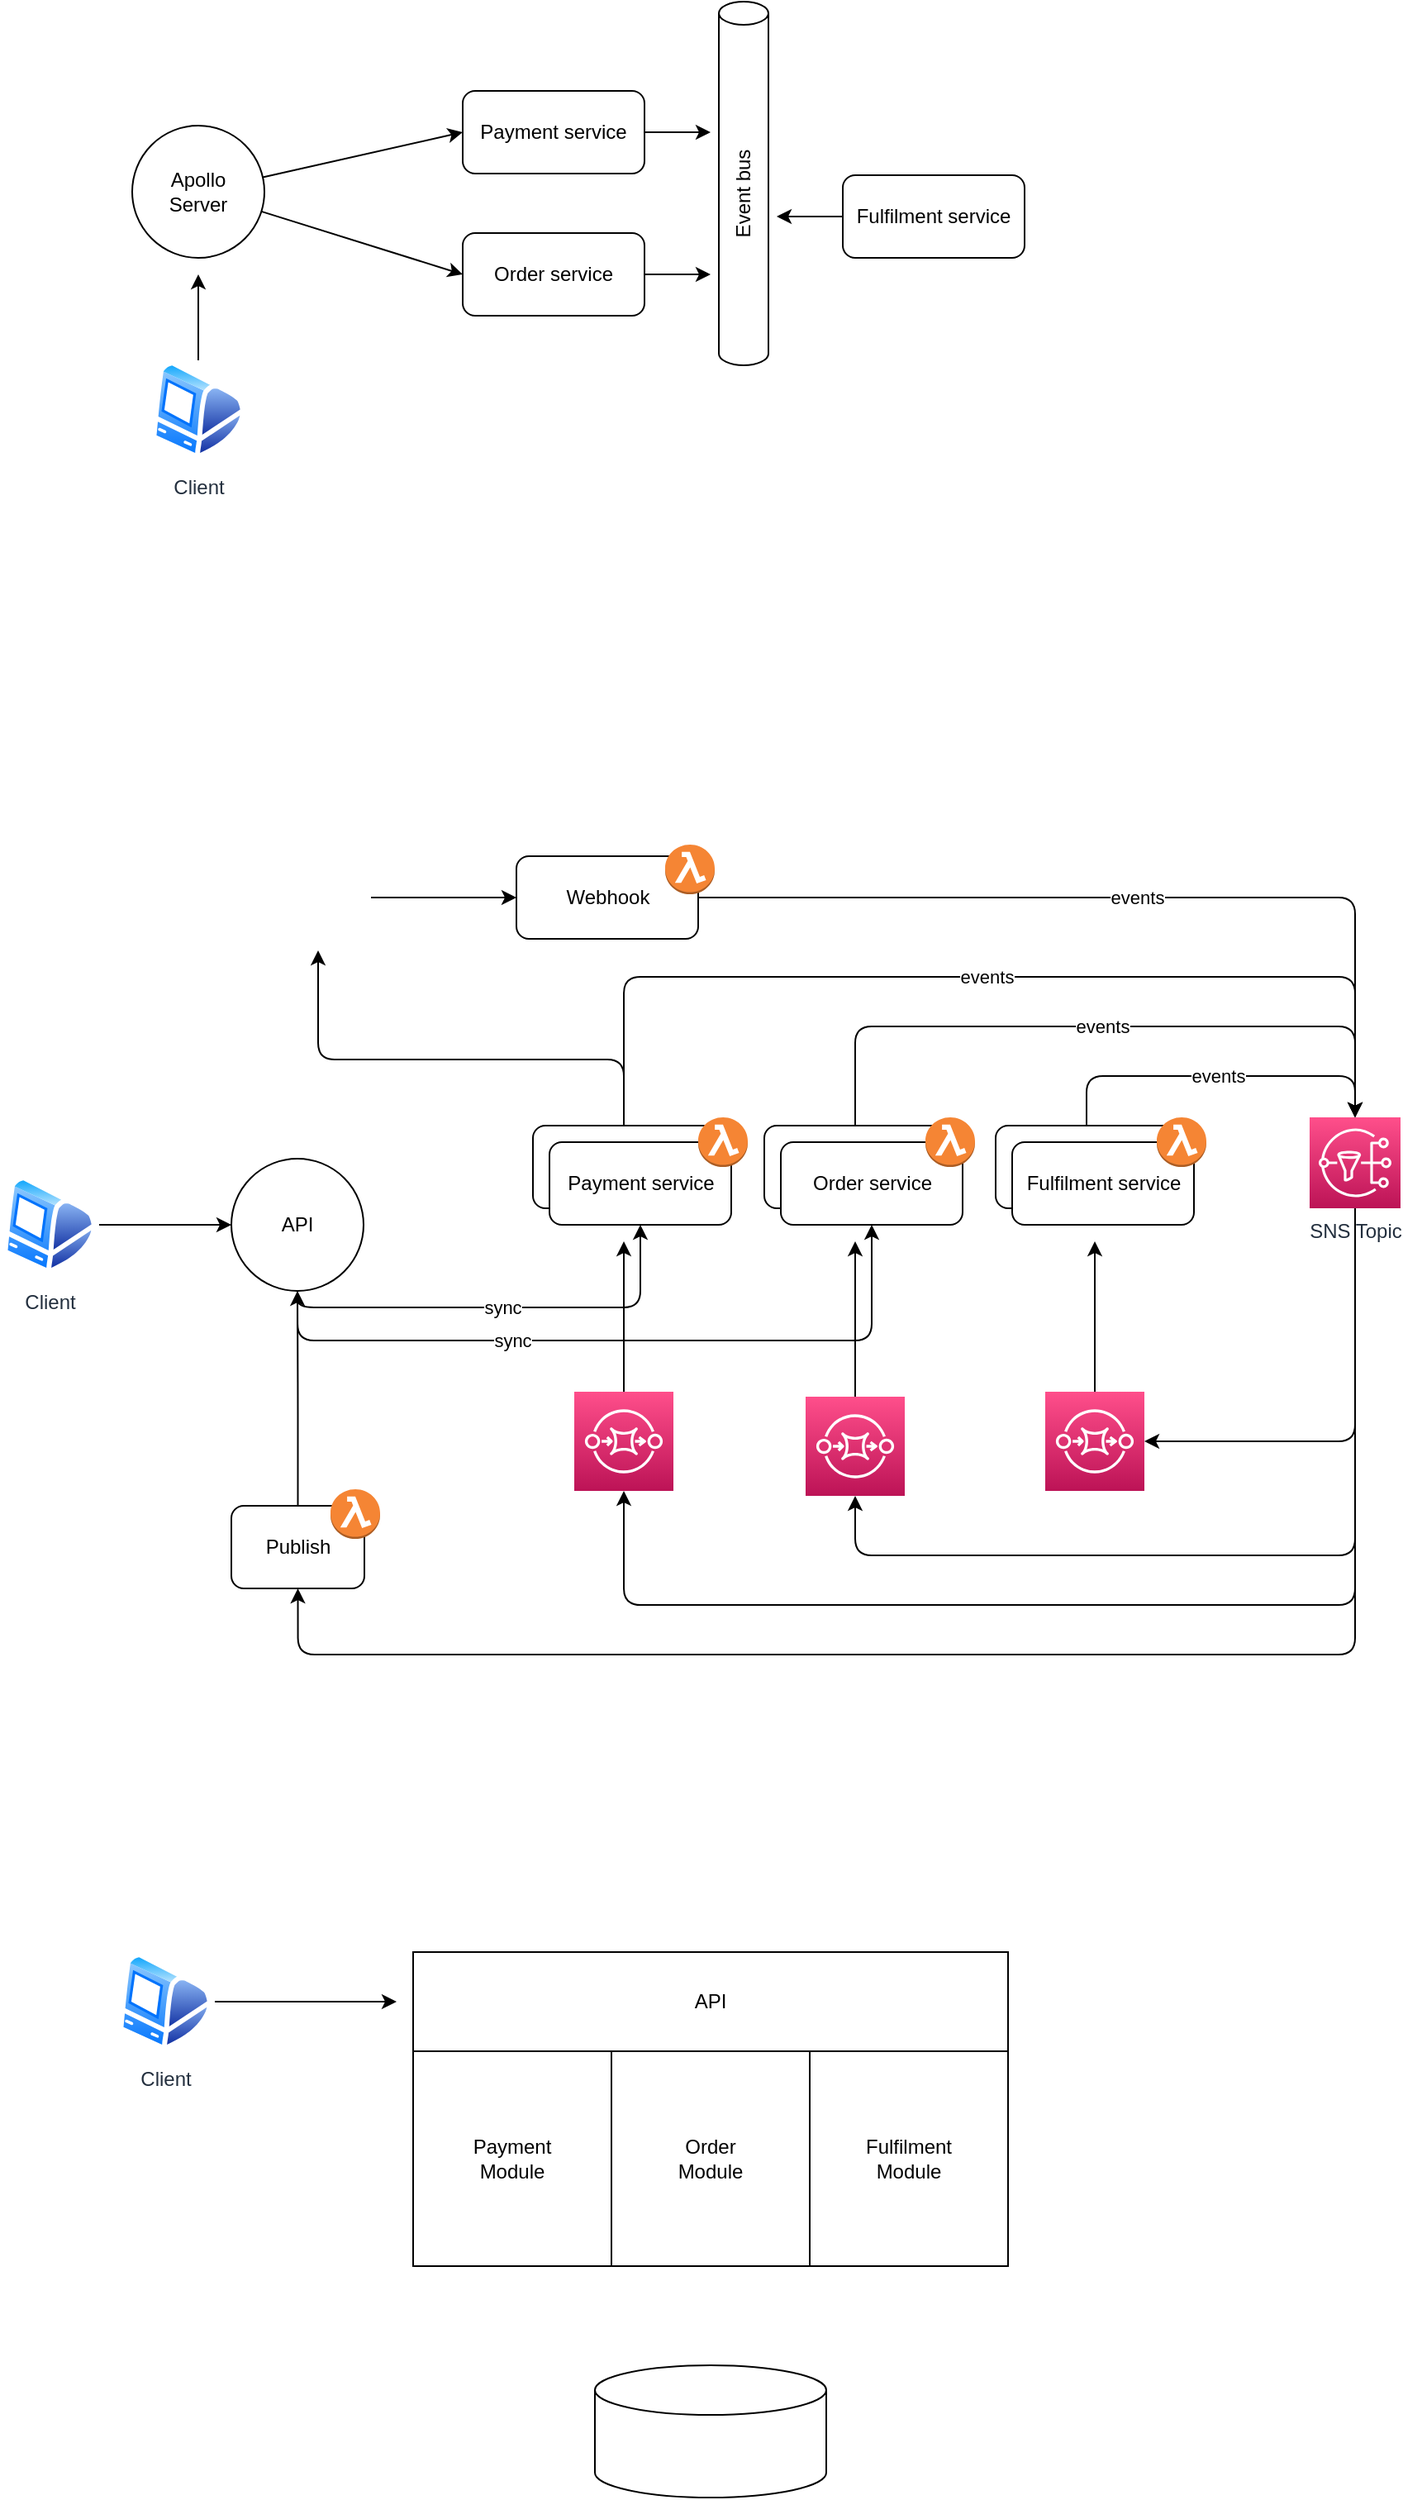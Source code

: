 <mxfile>
    <diagram id="3ciIGtcFt_t5HZg3-FSJ" name="architecture">
        <mxGraphModel dx="1005" dy="1136" grid="1" gridSize="10" guides="1" tooltips="1" connect="1" arrows="1" fold="1" page="1" pageScale="1" pageWidth="2336" pageHeight="1654" math="0" shadow="0">
            <root>
                <mxCell id="0"/>
                <mxCell id="1" parent="0"/>
                <mxCell id="16" style="edgeStyle=none;html=1;entryX=0;entryY=0.5;entryDx=0;entryDy=0;" parent="1" source="2" target="7" edge="1">
                    <mxGeometry relative="1" as="geometry"/>
                </mxCell>
                <mxCell id="17" style="edgeStyle=none;html=1;entryX=0;entryY=0.5;entryDx=0;entryDy=0;" parent="1" source="2" target="9" edge="1">
                    <mxGeometry relative="1" as="geometry"/>
                </mxCell>
                <mxCell id="2" value="Apollo&lt;br&gt;Server" style="ellipse;whiteSpace=wrap;html=1;aspect=fixed;" parent="1" vertex="1">
                    <mxGeometry x="180" y="125" width="80" height="80" as="geometry"/>
                </mxCell>
                <mxCell id="10" style="edgeStyle=none;html=1;" parent="1" source="4" edge="1">
                    <mxGeometry relative="1" as="geometry">
                        <mxPoint x="220" y="215" as="targetPoint"/>
                    </mxGeometry>
                </mxCell>
                <mxCell id="4" value="Client" style="aspect=fixed;perimeter=ellipsePerimeter;html=1;align=center;shadow=0;dashed=0;spacingTop=3;image;image=img/lib/active_directory/mac_client.svg;fontFamily=Helvetica;fontSize=12;fontColor=#232F3E;strokeColor=#232F3E;fillColor=#ffffff;sketch=0;" parent="1" vertex="1">
                    <mxGeometry x="190" y="267" width="60" height="60" as="geometry"/>
                </mxCell>
                <mxCell id="6" value="Event bus" style="shape=cylinder3;whiteSpace=wrap;html=1;boundedLbl=1;backgroundOutline=1;size=7;rotation=0;horizontal=0;" parent="1" vertex="1">
                    <mxGeometry x="535" y="50" width="30" height="220" as="geometry"/>
                </mxCell>
                <mxCell id="15" style="edgeStyle=none;html=1;" parent="1" source="7" edge="1">
                    <mxGeometry relative="1" as="geometry">
                        <mxPoint x="530" y="129" as="targetPoint"/>
                    </mxGeometry>
                </mxCell>
                <mxCell id="7" value="Payment service" style="rounded=1;whiteSpace=wrap;html=1;" parent="1" vertex="1">
                    <mxGeometry x="380" y="104" width="110" height="50" as="geometry"/>
                </mxCell>
                <mxCell id="14" style="edgeStyle=none;html=1;" parent="1" source="8" edge="1">
                    <mxGeometry relative="1" as="geometry">
                        <mxPoint x="570" y="180" as="targetPoint"/>
                    </mxGeometry>
                </mxCell>
                <mxCell id="8" value="Fulfilment service" style="rounded=1;whiteSpace=wrap;html=1;" parent="1" vertex="1">
                    <mxGeometry x="610" y="155" width="110" height="50" as="geometry"/>
                </mxCell>
                <mxCell id="12" style="edgeStyle=none;html=1;" parent="1" source="9" edge="1">
                    <mxGeometry relative="1" as="geometry">
                        <mxPoint x="530" y="215" as="targetPoint"/>
                    </mxGeometry>
                </mxCell>
                <mxCell id="9" value="Order service" style="rounded=1;whiteSpace=wrap;html=1;" parent="1" vertex="1">
                    <mxGeometry x="380" y="190" width="110" height="50" as="geometry"/>
                </mxCell>
                <mxCell id="77" value="sync" style="edgeStyle=orthogonalEdgeStyle;html=1;entryX=0.5;entryY=1;entryDx=0;entryDy=0;" edge="1" parent="1" source="20" target="49">
                    <mxGeometry relative="1" as="geometry">
                        <Array as="points">
                            <mxPoint x="280" y="840"/>
                            <mxPoint x="488" y="840"/>
                        </Array>
                    </mxGeometry>
                </mxCell>
                <mxCell id="78" value="sync" style="edgeStyle=orthogonalEdgeStyle;html=1;entryX=0.5;entryY=1;entryDx=0;entryDy=0;" edge="1" parent="1" source="20" target="51">
                    <mxGeometry x="-0.285" relative="1" as="geometry">
                        <Array as="points">
                            <mxPoint x="280" y="860"/>
                            <mxPoint x="628" y="860"/>
                        </Array>
                        <mxPoint as="offset"/>
                    </mxGeometry>
                </mxCell>
                <mxCell id="20" value="API" style="ellipse;whiteSpace=wrap;html=1;aspect=fixed;" parent="1" vertex="1">
                    <mxGeometry x="240" y="750" width="80" height="80" as="geometry"/>
                </mxCell>
                <mxCell id="70" style="edgeStyle=none;html=1;" edge="1" parent="1" source="22">
                    <mxGeometry relative="1" as="geometry">
                        <mxPoint x="240" y="790" as="targetPoint"/>
                    </mxGeometry>
                </mxCell>
                <mxCell id="22" value="Client" style="aspect=fixed;perimeter=ellipsePerimeter;html=1;align=center;shadow=0;dashed=0;spacingTop=3;image;image=img/lib/active_directory/mac_client.svg;fontFamily=Helvetica;fontSize=12;fontColor=#232F3E;strokeColor=#232F3E;fillColor=#ffffff;sketch=0;" parent="1" vertex="1">
                    <mxGeometry x="100" y="760" width="60" height="60" as="geometry"/>
                </mxCell>
                <mxCell id="35" value="events" style="edgeStyle=orthogonalEdgeStyle;html=1;entryX=0.5;entryY=0;entryDx=0;entryDy=0;entryPerimeter=0;startArrow=none;startFill=0;endArrow=classic;endFill=1;" parent="1" source="25" target="30" edge="1">
                    <mxGeometry relative="1" as="geometry">
                        <Array as="points">
                            <mxPoint x="477.5" y="640"/>
                            <mxPoint x="920.5" y="640"/>
                        </Array>
                    </mxGeometry>
                </mxCell>
                <mxCell id="48" style="edgeStyle=orthogonalEdgeStyle;html=1;startArrow=none;startFill=0;endArrow=classic;endFill=1;" parent="1" source="25" target="44" edge="1">
                    <mxGeometry relative="1" as="geometry">
                        <Array as="points">
                            <mxPoint x="477.5" y="690"/>
                            <mxPoint x="292.5" y="690"/>
                        </Array>
                    </mxGeometry>
                </mxCell>
                <mxCell id="25" value="Payment service" style="rounded=1;whiteSpace=wrap;html=1;" parent="1" vertex="1">
                    <mxGeometry x="422.5" y="730" width="110" height="50" as="geometry"/>
                </mxCell>
                <mxCell id="37" value="events" style="edgeStyle=orthogonalEdgeStyle;html=1;entryX=0.5;entryY=0;entryDx=0;entryDy=0;entryPerimeter=0;startArrow=none;startFill=0;endArrow=classic;endFill=1;" parent="1" source="27" target="30" edge="1">
                    <mxGeometry relative="1" as="geometry">
                        <Array as="points">
                            <mxPoint x="757.5" y="700"/>
                            <mxPoint x="920.5" y="700"/>
                        </Array>
                    </mxGeometry>
                </mxCell>
                <mxCell id="27" value="Fulfilment service" style="rounded=1;whiteSpace=wrap;html=1;" parent="1" vertex="1">
                    <mxGeometry x="702.5" y="730" width="110" height="50" as="geometry"/>
                </mxCell>
                <mxCell id="36" value="events" style="edgeStyle=orthogonalEdgeStyle;html=1;entryX=0.5;entryY=0;entryDx=0;entryDy=0;entryPerimeter=0;startArrow=none;startFill=0;endArrow=classic;endFill=1;" parent="1" source="29" target="30" edge="1">
                    <mxGeometry relative="1" as="geometry">
                        <Array as="points">
                            <mxPoint x="617.5" y="670"/>
                            <mxPoint x="920.5" y="670"/>
                        </Array>
                    </mxGeometry>
                </mxCell>
                <mxCell id="29" value="Order service" style="rounded=1;whiteSpace=wrap;html=1;" parent="1" vertex="1">
                    <mxGeometry x="562.5" y="730" width="110" height="50" as="geometry"/>
                </mxCell>
                <mxCell id="53" style="edgeStyle=orthogonalEdgeStyle;html=1;entryX=1;entryY=0.5;entryDx=0;entryDy=0;entryPerimeter=0;" parent="1" source="30" target="33" edge="1">
                    <mxGeometry relative="1" as="geometry">
                        <Array as="points">
                            <mxPoint x="920.5" y="921"/>
                        </Array>
                    </mxGeometry>
                </mxCell>
                <mxCell id="54" style="edgeStyle=orthogonalEdgeStyle;html=1;entryX=0.5;entryY=1;entryDx=0;entryDy=0;entryPerimeter=0;" parent="1" source="30" target="31" edge="1">
                    <mxGeometry relative="1" as="geometry">
                        <Array as="points">
                            <mxPoint x="920.5" y="990"/>
                            <mxPoint x="617.5" y="990"/>
                        </Array>
                    </mxGeometry>
                </mxCell>
                <mxCell id="58" style="edgeStyle=orthogonalEdgeStyle;html=1;entryX=0.5;entryY=1;entryDx=0;entryDy=0;entryPerimeter=0;" parent="1" source="30" target="32" edge="1">
                    <mxGeometry relative="1" as="geometry">
                        <Array as="points">
                            <mxPoint x="920.5" y="1020"/>
                            <mxPoint x="477.5" y="1020"/>
                        </Array>
                    </mxGeometry>
                </mxCell>
                <mxCell id="74" style="edgeStyle=orthogonalEdgeStyle;html=1;entryX=0.5;entryY=1;entryDx=0;entryDy=0;" edge="1" parent="1" source="30" target="73">
                    <mxGeometry relative="1" as="geometry">
                        <Array as="points">
                            <mxPoint x="920" y="1050"/>
                            <mxPoint x="280" y="1050"/>
                        </Array>
                    </mxGeometry>
                </mxCell>
                <mxCell id="30" value="SNS Topic" style="sketch=0;points=[[0,0,0],[0.25,0,0],[0.5,0,0],[0.75,0,0],[1,0,0],[0,1,0],[0.25,1,0],[0.5,1,0],[0.75,1,0],[1,1,0],[0,0.25,0],[0,0.5,0],[0,0.75,0],[1,0.25,0],[1,0.5,0],[1,0.75,0]];outlineConnect=0;fontColor=#232F3E;gradientColor=#FF4F8B;gradientDirection=north;fillColor=#BC1356;strokeColor=#ffffff;dashed=0;verticalLabelPosition=bottom;verticalAlign=top;align=center;html=1;fontSize=12;fontStyle=0;aspect=fixed;shape=mxgraph.aws4.resourceIcon;resIcon=mxgraph.aws4.sns;" parent="1" vertex="1">
                    <mxGeometry x="892.5" y="725" width="55" height="55" as="geometry"/>
                </mxCell>
                <mxCell id="56" style="edgeStyle=orthogonalEdgeStyle;html=1;" parent="1" source="31" edge="1">
                    <mxGeometry relative="1" as="geometry">
                        <mxPoint x="617.5" y="800" as="targetPoint"/>
                    </mxGeometry>
                </mxCell>
                <mxCell id="31" value="" style="sketch=0;points=[[0,0,0],[0.25,0,0],[0.5,0,0],[0.75,0,0],[1,0,0],[0,1,0],[0.25,1,0],[0.5,1,0],[0.75,1,0],[1,1,0],[0,0.25,0],[0,0.5,0],[0,0.75,0],[1,0.25,0],[1,0.5,0],[1,0.75,0]];outlineConnect=0;fontColor=#232F3E;gradientColor=#FF4F8B;gradientDirection=north;fillColor=#BC1356;strokeColor=#ffffff;dashed=0;verticalLabelPosition=bottom;verticalAlign=top;align=center;html=1;fontSize=12;fontStyle=0;aspect=fixed;shape=mxgraph.aws4.resourceIcon;resIcon=mxgraph.aws4.sqs;" parent="1" vertex="1">
                    <mxGeometry x="587.5" y="894" width="60" height="60" as="geometry"/>
                </mxCell>
                <mxCell id="57" style="edgeStyle=orthogonalEdgeStyle;html=1;" parent="1" source="32" edge="1">
                    <mxGeometry relative="1" as="geometry">
                        <mxPoint x="477.5" y="800" as="targetPoint"/>
                    </mxGeometry>
                </mxCell>
                <mxCell id="32" value="" style="sketch=0;points=[[0,0,0],[0.25,0,0],[0.5,0,0],[0.75,0,0],[1,0,0],[0,1,0],[0.25,1,0],[0.5,1,0],[0.75,1,0],[1,1,0],[0,0.25,0],[0,0.5,0],[0,0.75,0],[1,0.25,0],[1,0.5,0],[1,0.75,0]];outlineConnect=0;fontColor=#232F3E;gradientColor=#FF4F8B;gradientDirection=north;fillColor=#BC1356;strokeColor=#ffffff;dashed=0;verticalLabelPosition=bottom;verticalAlign=top;align=center;html=1;fontSize=12;fontStyle=0;aspect=fixed;shape=mxgraph.aws4.resourceIcon;resIcon=mxgraph.aws4.sqs;" parent="1" vertex="1">
                    <mxGeometry x="447.5" y="891" width="60" height="60" as="geometry"/>
                </mxCell>
                <mxCell id="55" style="edgeStyle=orthogonalEdgeStyle;html=1;" parent="1" source="33" edge="1">
                    <mxGeometry relative="1" as="geometry">
                        <mxPoint x="762.5" y="800" as="targetPoint"/>
                    </mxGeometry>
                </mxCell>
                <mxCell id="33" value="" style="sketch=0;points=[[0,0,0],[0.25,0,0],[0.5,0,0],[0.75,0,0],[1,0,0],[0,1,0],[0.25,1,0],[0.5,1,0],[0.75,1,0],[1,1,0],[0,0.25,0],[0,0.5,0],[0,0.75,0],[1,0.25,0],[1,0.5,0],[1,0.75,0]];outlineConnect=0;fontColor=#232F3E;gradientColor=#FF4F8B;gradientDirection=north;fillColor=#BC1356;strokeColor=#ffffff;dashed=0;verticalLabelPosition=bottom;verticalAlign=top;align=center;html=1;fontSize=12;fontStyle=0;aspect=fixed;shape=mxgraph.aws4.resourceIcon;resIcon=mxgraph.aws4.sqs;" parent="1" vertex="1">
                    <mxGeometry x="732.5" y="891" width="60" height="60" as="geometry"/>
                </mxCell>
                <mxCell id="46" style="edgeStyle=orthogonalEdgeStyle;html=1;entryX=0;entryY=0.5;entryDx=0;entryDy=0;startArrow=none;startFill=0;endArrow=classic;endFill=1;" parent="1" source="44" target="45" edge="1">
                    <mxGeometry relative="1" as="geometry"/>
                </mxCell>
                <mxCell id="44" value="" style="shape=image;verticalLabelPosition=bottom;labelBackgroundColor=#ffffff;verticalAlign=top;aspect=fixed;imageAspect=0;image=https://cdn-icons-png.flaticon.com/512/5968/5968312.png;" parent="1" vertex="1">
                    <mxGeometry x="260.5" y="560" width="64" height="64" as="geometry"/>
                </mxCell>
                <mxCell id="47" value="events" style="edgeStyle=orthogonalEdgeStyle;html=1;startArrow=none;startFill=0;endArrow=classic;endFill=1;" parent="1" source="45" target="30" edge="1">
                    <mxGeometry relative="1" as="geometry"/>
                </mxCell>
                <mxCell id="45" value="Webhook" style="rounded=1;whiteSpace=wrap;html=1;" parent="1" vertex="1">
                    <mxGeometry x="412.5" y="567" width="110" height="50" as="geometry"/>
                </mxCell>
                <mxCell id="49" value="Payment service" style="rounded=1;whiteSpace=wrap;html=1;" parent="1" vertex="1">
                    <mxGeometry x="432.5" y="740" width="110" height="50" as="geometry"/>
                </mxCell>
                <mxCell id="51" value="Order service" style="rounded=1;whiteSpace=wrap;html=1;" parent="1" vertex="1">
                    <mxGeometry x="572.5" y="740" width="110" height="50" as="geometry"/>
                </mxCell>
                <mxCell id="52" value="Fulfilment service" style="rounded=1;whiteSpace=wrap;html=1;" parent="1" vertex="1">
                    <mxGeometry x="712.5" y="740" width="110" height="50" as="geometry"/>
                </mxCell>
                <mxCell id="60" value="Payment&lt;br&gt;Module" style="rounded=0;whiteSpace=wrap;html=1;" parent="1" vertex="1">
                    <mxGeometry x="350" y="1290" width="120" height="130" as="geometry"/>
                </mxCell>
                <mxCell id="61" value="Fulfilment&lt;br&gt;Module" style="rounded=0;whiteSpace=wrap;html=1;" parent="1" vertex="1">
                    <mxGeometry x="590" y="1290" width="120" height="130" as="geometry"/>
                </mxCell>
                <mxCell id="62" value="Order&lt;br&gt;Module" style="rounded=0;whiteSpace=wrap;html=1;" parent="1" vertex="1">
                    <mxGeometry x="470" y="1290" width="120" height="130" as="geometry"/>
                </mxCell>
                <mxCell id="65" value="" style="shape=cylinder3;whiteSpace=wrap;html=1;boundedLbl=1;backgroundOutline=1;size=15;" parent="1" vertex="1">
                    <mxGeometry x="460" y="1480" width="140" height="80" as="geometry"/>
                </mxCell>
                <mxCell id="66" value="API" style="rounded=0;whiteSpace=wrap;html=1;" parent="1" vertex="1">
                    <mxGeometry x="350" y="1230" width="360" height="60" as="geometry"/>
                </mxCell>
                <mxCell id="68" style="edgeStyle=orthogonalEdgeStyle;html=1;" parent="1" source="67" edge="1">
                    <mxGeometry relative="1" as="geometry">
                        <mxPoint x="340" y="1260" as="targetPoint"/>
                    </mxGeometry>
                </mxCell>
                <mxCell id="67" value="Client" style="aspect=fixed;perimeter=ellipsePerimeter;html=1;align=center;shadow=0;dashed=0;spacingTop=3;image;image=img/lib/active_directory/mac_client.svg;fontFamily=Helvetica;fontSize=12;fontColor=#232F3E;strokeColor=#232F3E;fillColor=#ffffff;sketch=0;" parent="1" vertex="1">
                    <mxGeometry x="170" y="1230" width="60" height="60" as="geometry"/>
                </mxCell>
                <mxCell id="75" style="edgeStyle=orthogonalEdgeStyle;html=1;entryX=0.5;entryY=1;entryDx=0;entryDy=0;" edge="1" parent="1" source="73" target="20">
                    <mxGeometry relative="1" as="geometry">
                        <mxPoint x="280" y="895" as="targetPoint"/>
                    </mxGeometry>
                </mxCell>
                <mxCell id="73" value="Publish" style="rounded=1;whiteSpace=wrap;html=1;" vertex="1" parent="1">
                    <mxGeometry x="240" y="960" width="80.5" height="50" as="geometry"/>
                </mxCell>
                <mxCell id="79" value="" style="outlineConnect=0;dashed=0;verticalLabelPosition=bottom;verticalAlign=top;align=center;html=1;shape=mxgraph.aws3.lambda_function;fillColor=#F58534;gradientColor=none;" vertex="1" parent="1">
                    <mxGeometry x="502.5" y="560" width="30" height="30" as="geometry"/>
                </mxCell>
                <mxCell id="80" value="" style="outlineConnect=0;dashed=0;verticalLabelPosition=bottom;verticalAlign=top;align=center;html=1;shape=mxgraph.aws3.lambda_function;fillColor=#F58534;gradientColor=none;" vertex="1" parent="1">
                    <mxGeometry x="800" y="725" width="30" height="30" as="geometry"/>
                </mxCell>
                <mxCell id="81" value="" style="outlineConnect=0;dashed=0;verticalLabelPosition=bottom;verticalAlign=top;align=center;html=1;shape=mxgraph.aws3.lambda_function;fillColor=#F58534;gradientColor=none;" vertex="1" parent="1">
                    <mxGeometry x="660" y="725" width="30" height="30" as="geometry"/>
                </mxCell>
                <mxCell id="82" value="" style="outlineConnect=0;dashed=0;verticalLabelPosition=bottom;verticalAlign=top;align=center;html=1;shape=mxgraph.aws3.lambda_function;fillColor=#F58534;gradientColor=none;" vertex="1" parent="1">
                    <mxGeometry x="522.5" y="725" width="30" height="30" as="geometry"/>
                </mxCell>
                <mxCell id="83" value="" style="outlineConnect=0;dashed=0;verticalLabelPosition=bottom;verticalAlign=top;align=center;html=1;shape=mxgraph.aws3.lambda_function;fillColor=#F58534;gradientColor=none;" vertex="1" parent="1">
                    <mxGeometry x="300" y="950" width="30" height="30" as="geometry"/>
                </mxCell>
            </root>
        </mxGraphModel>
    </diagram>
    <diagram id="usp5NnlR_lSvHXNA_p3T" name="events">
        <mxGraphModel dx="817" dy="824" grid="1" gridSize="10" guides="1" tooltips="1" connect="1" arrows="1" fold="1" page="1" pageScale="1" pageWidth="2336" pageHeight="1654" math="0" shadow="0">
            <root>
                <mxCell id="USkfGyFfCSIdRW2pAjEp-0"/>
                <mxCell id="USkfGyFfCSIdRW2pAjEp-1" parent="USkfGyFfCSIdRW2pAjEp-0"/>
                <mxCell id="USkfGyFfCSIdRW2pAjEp-21" value="Acts on:&lt;br&gt;&lt;ul&gt;&lt;li&gt;Payment Successful&lt;/li&gt;&lt;li&gt;Payment Failed&lt;/li&gt;&lt;li&gt;Fulfilment Complete&lt;/li&gt;&lt;li&gt;Fulfilment Failed&lt;/li&gt;&lt;/ul&gt;" style="rounded=0;whiteSpace=wrap;html=1;fillColor=none;align=left;verticalAlign=bottom;" parent="USkfGyFfCSIdRW2pAjEp-1" vertex="1">
                    <mxGeometry x="95" y="50" width="290" height="560" as="geometry"/>
                </mxCell>
                <mxCell id="USkfGyFfCSIdRW2pAjEp-14" style="edgeStyle=none;html=1;entryX=0.75;entryY=0.069;entryDx=0;entryDy=0;entryPerimeter=0;startArrow=none;startFill=0;endArrow=classic;endFill=1;" parent="USkfGyFfCSIdRW2pAjEp-1" source="USkfGyFfCSIdRW2pAjEp-2" target="USkfGyFfCSIdRW2pAjEp-4" edge="1">
                    <mxGeometry relative="1" as="geometry"/>
                </mxCell>
                <mxCell id="USkfGyFfCSIdRW2pAjEp-15" style="edgeStyle=none;html=1;entryX=0.3;entryY=0.031;entryDx=0;entryDy=0;entryPerimeter=0;startArrow=none;startFill=0;endArrow=classic;endFill=1;" parent="USkfGyFfCSIdRW2pAjEp-1" source="USkfGyFfCSIdRW2pAjEp-2" target="USkfGyFfCSIdRW2pAjEp-5" edge="1">
                    <mxGeometry relative="1" as="geometry"/>
                </mxCell>
                <mxCell id="USkfGyFfCSIdRW2pAjEp-2" value="Order&lt;br&gt;InProgress" style="ellipse;whiteSpace=wrap;html=1;aspect=fixed;" parent="USkfGyFfCSIdRW2pAjEp-1" vertex="1">
                    <mxGeometry x="200" y="210" width="80" height="80" as="geometry"/>
                </mxCell>
                <mxCell id="USkfGyFfCSIdRW2pAjEp-13" style="html=1;entryX=0.5;entryY=0;entryDx=0;entryDy=0;startArrow=none;startFill=0;endArrow=classic;endFill=1;" parent="USkfGyFfCSIdRW2pAjEp-1" source="USkfGyFfCSIdRW2pAjEp-3" target="USkfGyFfCSIdRW2pAjEp-2" edge="1">
                    <mxGeometry relative="1" as="geometry"/>
                </mxCell>
                <mxCell id="USkfGyFfCSIdRW2pAjEp-3" value="Order&lt;br&gt;Created" style="ellipse;whiteSpace=wrap;html=1;aspect=fixed;" parent="USkfGyFfCSIdRW2pAjEp-1" vertex="1">
                    <mxGeometry x="190" y="90" width="80" height="80" as="geometry"/>
                </mxCell>
                <mxCell id="USkfGyFfCSIdRW2pAjEp-4" value="Order&lt;br&gt;Complete" style="ellipse;whiteSpace=wrap;html=1;aspect=fixed;" parent="USkfGyFfCSIdRW2pAjEp-1" vertex="1">
                    <mxGeometry x="130" y="340" width="80" height="80" as="geometry"/>
                </mxCell>
                <mxCell id="USkfGyFfCSIdRW2pAjEp-5" value="Order&lt;br&gt;Cancelled" style="ellipse;whiteSpace=wrap;html=1;aspect=fixed;" parent="USkfGyFfCSIdRW2pAjEp-1" vertex="1">
                    <mxGeometry x="270" y="380" width="80" height="80" as="geometry"/>
                </mxCell>
                <mxCell id="USkfGyFfCSIdRW2pAjEp-16" style="edgeStyle=none;html=1;startArrow=none;startFill=0;endArrow=classic;endFill=1;" parent="USkfGyFfCSIdRW2pAjEp-1" source="USkfGyFfCSIdRW2pAjEp-6" target="USkfGyFfCSIdRW2pAjEp-8" edge="1">
                    <mxGeometry relative="1" as="geometry"/>
                </mxCell>
                <mxCell id="USkfGyFfCSIdRW2pAjEp-17" style="edgeStyle=none;html=1;entryX=0;entryY=0;entryDx=0;entryDy=0;startArrow=none;startFill=0;endArrow=classic;endFill=1;" parent="USkfGyFfCSIdRW2pAjEp-1" source="USkfGyFfCSIdRW2pAjEp-6" target="USkfGyFfCSIdRW2pAjEp-9" edge="1">
                    <mxGeometry relative="1" as="geometry"/>
                </mxCell>
                <mxCell id="USkfGyFfCSIdRW2pAjEp-6" value="Payment&lt;br&gt;Created" style="ellipse;whiteSpace=wrap;html=1;aspect=fixed;" parent="USkfGyFfCSIdRW2pAjEp-1" vertex="1">
                    <mxGeometry x="500" y="160" width="80" height="80" as="geometry"/>
                </mxCell>
                <mxCell id="USkfGyFfCSIdRW2pAjEp-18" style="edgeStyle=none;html=1;entryX=0.5;entryY=0;entryDx=0;entryDy=0;startArrow=none;startFill=0;endArrow=classic;endFill=1;" parent="USkfGyFfCSIdRW2pAjEp-1" source="USkfGyFfCSIdRW2pAjEp-7" target="USkfGyFfCSIdRW2pAjEp-12" edge="1">
                    <mxGeometry relative="1" as="geometry"/>
                </mxCell>
                <mxCell id="USkfGyFfCSIdRW2pAjEp-19" style="edgeStyle=none;html=1;entryX=0.5;entryY=0;entryDx=0;entryDy=0;startArrow=none;startFill=0;endArrow=classic;endFill=1;" parent="USkfGyFfCSIdRW2pAjEp-1" source="USkfGyFfCSIdRW2pAjEp-7" target="USkfGyFfCSIdRW2pAjEp-11" edge="1">
                    <mxGeometry relative="1" as="geometry"/>
                </mxCell>
                <mxCell id="USkfGyFfCSIdRW2pAjEp-7" value="Fulfilment&lt;br&gt;Created" style="ellipse;whiteSpace=wrap;html=1;aspect=fixed;" parent="USkfGyFfCSIdRW2pAjEp-1" vertex="1">
                    <mxGeometry x="830" y="140" width="80" height="80" as="geometry"/>
                </mxCell>
                <mxCell id="USkfGyFfCSIdRW2pAjEp-8" value="Payment&lt;br&gt;Succesful" style="ellipse;whiteSpace=wrap;html=1;aspect=fixed;" parent="USkfGyFfCSIdRW2pAjEp-1" vertex="1">
                    <mxGeometry x="440" y="280" width="80" height="80" as="geometry"/>
                </mxCell>
                <mxCell id="USkfGyFfCSIdRW2pAjEp-9" value="Payment&lt;br&gt;Failed" style="ellipse;whiteSpace=wrap;html=1;aspect=fixed;" parent="USkfGyFfCSIdRW2pAjEp-1" vertex="1">
                    <mxGeometry x="600" y="290" width="80" height="80" as="geometry"/>
                </mxCell>
                <mxCell id="USkfGyFfCSIdRW2pAjEp-11" value="Fulfilment&lt;br&gt;Failed" style="ellipse;whiteSpace=wrap;html=1;aspect=fixed;" parent="USkfGyFfCSIdRW2pAjEp-1" vertex="1">
                    <mxGeometry x="900" y="300" width="80" height="80" as="geometry"/>
                </mxCell>
                <mxCell id="USkfGyFfCSIdRW2pAjEp-12" value="Fulfilment&lt;br&gt;Complete" style="ellipse;whiteSpace=wrap;html=1;aspect=fixed;" parent="USkfGyFfCSIdRW2pAjEp-1" vertex="1">
                    <mxGeometry x="760" y="270" width="80" height="80" as="geometry"/>
                </mxCell>
                <mxCell id="USkfGyFfCSIdRW2pAjEp-22" value="&lt;span style=&quot;text-align: left&quot;&gt;Acts on:&lt;/span&gt;&lt;br style=&quot;text-align: left&quot;&gt;&lt;ul style=&quot;text-align: left&quot;&gt;&lt;li&gt;Order Created&lt;/li&gt;&lt;li&gt;Fulfilment Failed&lt;/li&gt;&lt;/ul&gt;" style="rounded=0;whiteSpace=wrap;html=1;fillColor=none;align=left;verticalAlign=bottom;" parent="USkfGyFfCSIdRW2pAjEp-1" vertex="1">
                    <mxGeometry x="410" y="50" width="290" height="560" as="geometry"/>
                </mxCell>
                <mxCell id="USkfGyFfCSIdRW2pAjEp-23" value="&lt;span style=&quot;color: rgb(0 , 0 , 0) ; font-family: &amp;#34;helvetica&amp;#34; ; font-size: 12px ; font-style: normal ; font-weight: 400 ; letter-spacing: normal ; text-align: left ; text-indent: 0px ; text-transform: none ; word-spacing: 0px ; background-color: rgb(248 , 249 , 250)&quot;&gt;Acts on:&lt;/span&gt;&lt;br style=&quot;color: rgb(0 , 0 , 0) ; font-family: &amp;#34;helvetica&amp;#34; ; font-size: 12px ; font-style: normal ; font-weight: 400 ; letter-spacing: normal ; text-align: left ; text-indent: 0px ; text-transform: none ; word-spacing: 0px ; background-color: rgb(248 , 249 , 250)&quot;&gt;&lt;ul style=&quot;color: rgb(0 , 0 , 0) ; font-family: &amp;#34;helvetica&amp;#34; ; font-size: 12px ; font-style: normal ; font-weight: 400 ; letter-spacing: normal ; text-align: left ; text-indent: 0px ; text-transform: none ; word-spacing: 0px ; background-color: rgb(248 , 249 , 250)&quot;&gt;&lt;li style=&quot;padding: 3px 0px&quot;&gt;Payment Succesful&lt;/li&gt;&lt;/ul&gt;" style="rounded=0;whiteSpace=wrap;html=1;fillColor=none;align=left;verticalAlign=bottom;" parent="USkfGyFfCSIdRW2pAjEp-1" vertex="1">
                    <mxGeometry x="720" y="50" width="290" height="560" as="geometry"/>
                </mxCell>
            </root>
        </mxGraphModel>
    </diagram>
</mxfile>